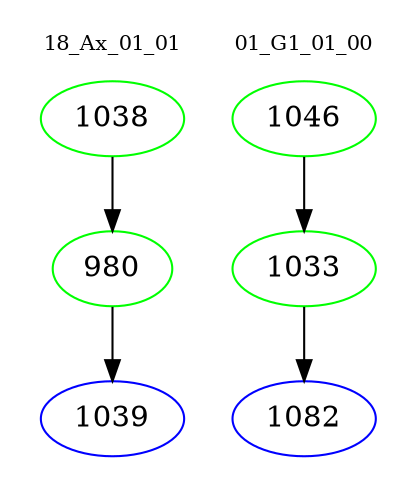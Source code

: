 digraph{
subgraph cluster_0 {
color = white
label = "18_Ax_01_01";
fontsize=10;
T0_1038 [label="1038", color="green"]
T0_1038 -> T0_980 [color="black"]
T0_980 [label="980", color="green"]
T0_980 -> T0_1039 [color="black"]
T0_1039 [label="1039", color="blue"]
}
subgraph cluster_1 {
color = white
label = "01_G1_01_00";
fontsize=10;
T1_1046 [label="1046", color="green"]
T1_1046 -> T1_1033 [color="black"]
T1_1033 [label="1033", color="green"]
T1_1033 -> T1_1082 [color="black"]
T1_1082 [label="1082", color="blue"]
}
}
